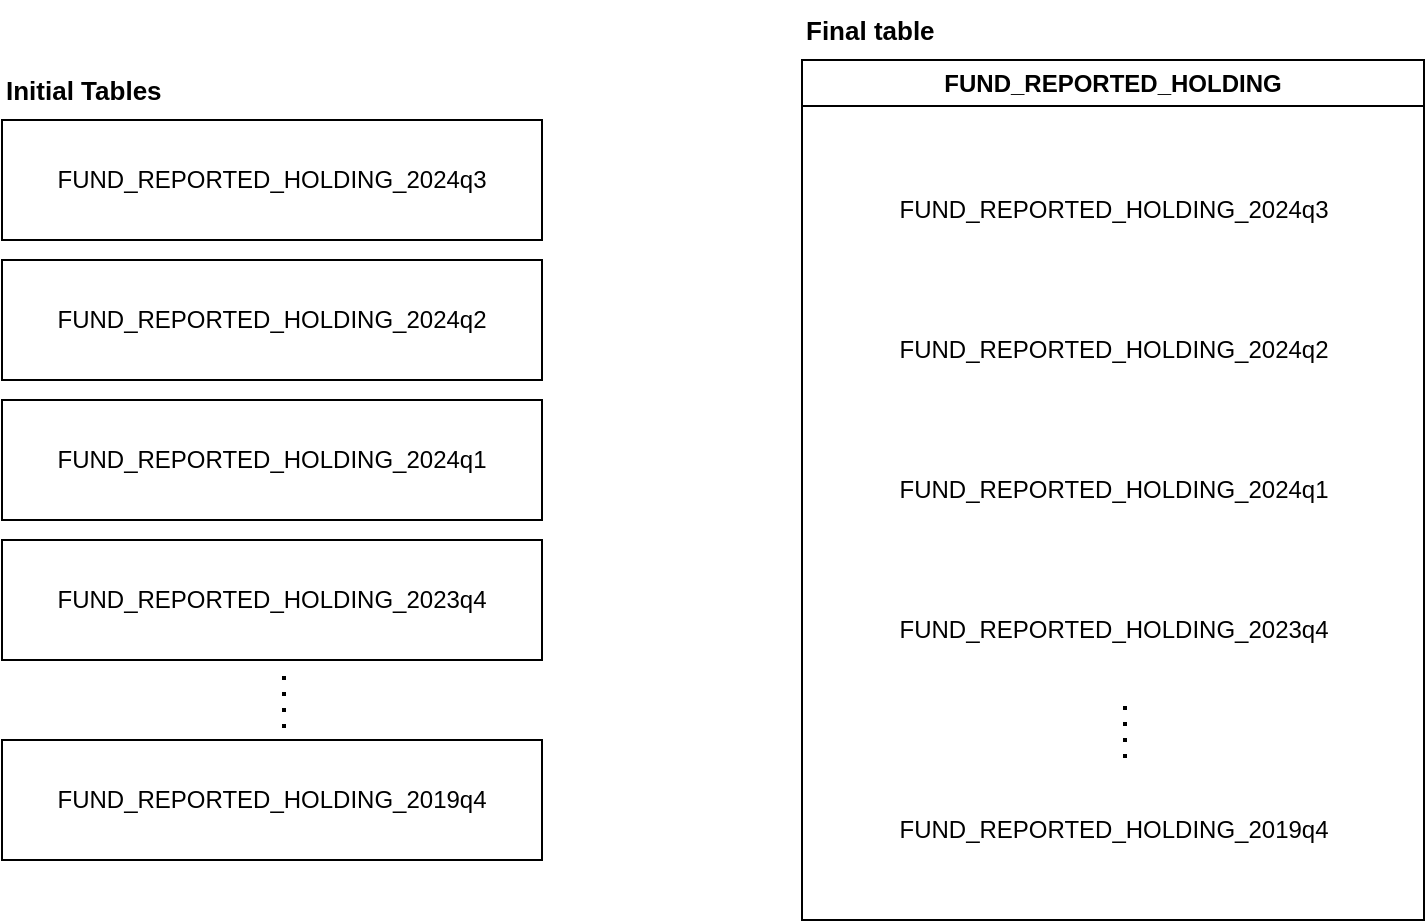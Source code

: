 <mxfile version="24.8.4">
  <diagram name="Page-1" id="y0CosYh0bD_pNOK0vMzz">
    <mxGraphModel dx="1050" dy="1665" grid="1" gridSize="10" guides="1" tooltips="1" connect="1" arrows="1" fold="1" page="1" pageScale="1" pageWidth="850" pageHeight="1100" math="0" shadow="0">
      <root>
        <mxCell id="0" />
        <mxCell id="1" parent="0" />
        <mxCell id="kDdFvMixdT1-ljs2bHVH-1" value="FUND_REPORTED_HOLDING_2024q3" style="rounded=0;whiteSpace=wrap;html=1;" vertex="1" parent="1">
          <mxGeometry x="80" y="-440" width="270" height="60" as="geometry" />
        </mxCell>
        <mxCell id="kDdFvMixdT1-ljs2bHVH-3" value="FUND_REPORTED_HOLDING_2024q2" style="rounded=0;whiteSpace=wrap;html=1;" vertex="1" parent="1">
          <mxGeometry x="80" y="-370" width="270" height="60" as="geometry" />
        </mxCell>
        <mxCell id="kDdFvMixdT1-ljs2bHVH-4" value="FUND_REPORTED_HOLDING_2024q1" style="rounded=0;whiteSpace=wrap;html=1;" vertex="1" parent="1">
          <mxGeometry x="80" y="-300" width="270" height="60" as="geometry" />
        </mxCell>
        <mxCell id="kDdFvMixdT1-ljs2bHVH-5" value="FUND_REPORTED_HOLDING_2023q4" style="rounded=0;whiteSpace=wrap;html=1;" vertex="1" parent="1">
          <mxGeometry x="80" y="-230" width="270" height="60" as="geometry" />
        </mxCell>
        <mxCell id="kDdFvMixdT1-ljs2bHVH-6" value="FUND_REPORTED_HOLDING_2019q4" style="rounded=0;whiteSpace=wrap;html=1;" vertex="1" parent="1">
          <mxGeometry x="80" y="-130" width="270" height="60" as="geometry" />
        </mxCell>
        <mxCell id="kDdFvMixdT1-ljs2bHVH-7" value="" style="endArrow=none;dashed=1;html=1;dashPattern=1 3;strokeWidth=2;rounded=0;" edge="1" parent="1">
          <mxGeometry width="50" height="50" relative="1" as="geometry">
            <mxPoint x="221" y="-136" as="sourcePoint" />
            <mxPoint x="221" y="-166" as="targetPoint" />
          </mxGeometry>
        </mxCell>
        <mxCell id="kDdFvMixdT1-ljs2bHVH-11" value="FUND_REPORTED_HOLDING" style="swimlane;whiteSpace=wrap;html=1;" vertex="1" parent="1">
          <mxGeometry x="480" y="-470" width="311" height="430" as="geometry" />
        </mxCell>
        <mxCell id="kDdFvMixdT1-ljs2bHVH-12" value="FUND_REPORTED_HOLDING_2024q3" style="rounded=0;whiteSpace=wrap;html=1;strokeColor=none;" vertex="1" parent="kDdFvMixdT1-ljs2bHVH-11">
          <mxGeometry x="20.5" y="45" width="270" height="60" as="geometry" />
        </mxCell>
        <mxCell id="kDdFvMixdT1-ljs2bHVH-13" value="FUND_REPORTED_HOLDING_2024q2" style="rounded=0;whiteSpace=wrap;html=1;strokeColor=none;" vertex="1" parent="kDdFvMixdT1-ljs2bHVH-11">
          <mxGeometry x="20.5" y="115" width="270" height="60" as="geometry" />
        </mxCell>
        <mxCell id="kDdFvMixdT1-ljs2bHVH-14" value="FUND_REPORTED_HOLDING_2024q1" style="rounded=0;whiteSpace=wrap;html=1;strokeColor=none;" vertex="1" parent="kDdFvMixdT1-ljs2bHVH-11">
          <mxGeometry x="20.5" y="185" width="270" height="60" as="geometry" />
        </mxCell>
        <mxCell id="kDdFvMixdT1-ljs2bHVH-15" value="FUND_REPORTED_HOLDING_2023q4" style="rounded=0;whiteSpace=wrap;html=1;strokeColor=none;" vertex="1" parent="kDdFvMixdT1-ljs2bHVH-11">
          <mxGeometry x="20.5" y="255" width="270" height="60" as="geometry" />
        </mxCell>
        <mxCell id="kDdFvMixdT1-ljs2bHVH-16" value="FUND_REPORTED_HOLDING_2019q4" style="rounded=0;whiteSpace=wrap;html=1;strokeColor=none;" vertex="1" parent="kDdFvMixdT1-ljs2bHVH-11">
          <mxGeometry x="20.5" y="355" width="270" height="60" as="geometry" />
        </mxCell>
        <mxCell id="kDdFvMixdT1-ljs2bHVH-17" value="" style="endArrow=none;dashed=1;html=1;dashPattern=1 3;strokeWidth=2;rounded=0;strokeColor=default;" edge="1" parent="kDdFvMixdT1-ljs2bHVH-11">
          <mxGeometry width="50" height="50" relative="1" as="geometry">
            <mxPoint x="161.5" y="349" as="sourcePoint" />
            <mxPoint x="161.5" y="319" as="targetPoint" />
          </mxGeometry>
        </mxCell>
        <mxCell id="kDdFvMixdT1-ljs2bHVH-18" value="Initial Tables" style="text;html=1;align=left;verticalAlign=middle;whiteSpace=wrap;rounded=0;fontSize=13;fontStyle=1" vertex="1" parent="1">
          <mxGeometry x="80" y="-470" width="100" height="30" as="geometry" />
        </mxCell>
        <mxCell id="kDdFvMixdT1-ljs2bHVH-19" value="Final table" style="text;html=1;align=left;verticalAlign=middle;whiteSpace=wrap;rounded=0;fontSize=13;fontStyle=1" vertex="1" parent="1">
          <mxGeometry x="480" y="-500" width="100" height="30" as="geometry" />
        </mxCell>
      </root>
    </mxGraphModel>
  </diagram>
</mxfile>
